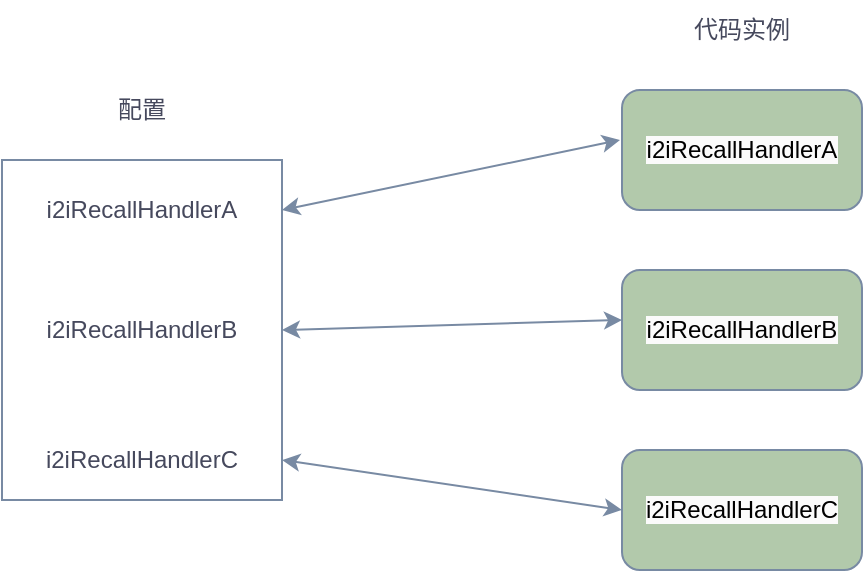 <mxfile version="22.1.21" type="github">
  <diagram name="第 1 页" id="8CkQSImnR_3H1WW3mYVL">
    <mxGraphModel dx="1434" dy="742" grid="1" gridSize="10" guides="1" tooltips="1" connect="1" arrows="1" fold="1" page="1" pageScale="1" pageWidth="827" pageHeight="1169" math="0" shadow="0">
      <root>
        <mxCell id="0" />
        <mxCell id="1" parent="0" />
        <mxCell id="soWNtq6E41yRjzi2BO8w-3" value="i2iRecallHandlerA" style="text;html=1;strokeColor=none;fillColor=none;align=center;verticalAlign=middle;whiteSpace=wrap;rounded=0;labelBackgroundColor=none;fontColor=#46495D;" vertex="1" parent="1">
          <mxGeometry x="130" y="460" width="140" height="30" as="geometry" />
        </mxCell>
        <mxCell id="soWNtq6E41yRjzi2BO8w-4" value="i2iRecallHandlerB" style="text;html=1;strokeColor=none;fillColor=none;align=center;verticalAlign=middle;whiteSpace=wrap;rounded=0;labelBackgroundColor=none;fontColor=#46495D;" vertex="1" parent="1">
          <mxGeometry x="130" y="520" width="140" height="30" as="geometry" />
        </mxCell>
        <mxCell id="soWNtq6E41yRjzi2BO8w-5" value="i2iRecallHandlerC" style="text;html=1;strokeColor=none;fillColor=none;align=center;verticalAlign=middle;whiteSpace=wrap;rounded=0;labelBackgroundColor=none;fontColor=#46495D;" vertex="1" parent="1">
          <mxGeometry x="130" y="585" width="140" height="30" as="geometry" />
        </mxCell>
        <mxCell id="soWNtq6E41yRjzi2BO8w-6" value="" style="rounded=0;whiteSpace=wrap;html=1;fillColor=none;labelBackgroundColor=none;strokeColor=#788AA3;fontColor=#46495D;" vertex="1" parent="1">
          <mxGeometry x="130" y="450" width="140" height="170" as="geometry" />
        </mxCell>
        <mxCell id="soWNtq6E41yRjzi2BO8w-7" value="&lt;meta charset=&quot;utf-8&quot;&gt;&lt;span style=&quot;color: rgb(0, 0, 0); font-family: Helvetica; font-size: 12px; font-style: normal; font-variant-ligatures: normal; font-variant-caps: normal; font-weight: 400; letter-spacing: normal; orphans: 2; text-align: center; text-indent: 0px; text-transform: none; widows: 2; word-spacing: 0px; -webkit-text-stroke-width: 0px; background-color: rgb(251, 251, 251); text-decoration-thickness: initial; text-decoration-style: initial; text-decoration-color: initial; float: none; display: inline !important;&quot;&gt;i2iRecallHandlerA&lt;/span&gt;" style="rounded=1;whiteSpace=wrap;html=1;labelBackgroundColor=none;fillColor=#B2C9AB;strokeColor=#788AA3;fontColor=#46495D;" vertex="1" parent="1">
          <mxGeometry x="440" y="415" width="120" height="60" as="geometry" />
        </mxCell>
        <mxCell id="soWNtq6E41yRjzi2BO8w-8" value="&lt;span style=&quot;color: rgb(0, 0, 0); font-family: Helvetica; font-size: 12px; font-style: normal; font-variant-ligatures: normal; font-variant-caps: normal; font-weight: 400; letter-spacing: normal; orphans: 2; text-align: center; text-indent: 0px; text-transform: none; widows: 2; word-spacing: 0px; -webkit-text-stroke-width: 0px; background-color: rgb(251, 251, 251); text-decoration-thickness: initial; text-decoration-style: initial; text-decoration-color: initial; float: none; display: inline !important;&quot;&gt;i2iRecallHandlerB&lt;/span&gt;" style="rounded=1;whiteSpace=wrap;html=1;labelBackgroundColor=none;fillColor=#B2C9AB;strokeColor=#788AA3;fontColor=#46495D;" vertex="1" parent="1">
          <mxGeometry x="440" y="505" width="120" height="60" as="geometry" />
        </mxCell>
        <mxCell id="soWNtq6E41yRjzi2BO8w-9" value="&lt;span style=&quot;color: rgb(0, 0, 0); font-family: Helvetica; font-size: 12px; font-style: normal; font-variant-ligatures: normal; font-variant-caps: normal; font-weight: 400; letter-spacing: normal; orphans: 2; text-align: center; text-indent: 0px; text-transform: none; widows: 2; word-spacing: 0px; -webkit-text-stroke-width: 0px; background-color: rgb(251, 251, 251); text-decoration-thickness: initial; text-decoration-style: initial; text-decoration-color: initial; float: none; display: inline !important;&quot;&gt;i2iRecallHandlerC&lt;/span&gt;" style="rounded=1;whiteSpace=wrap;html=1;labelBackgroundColor=none;fillColor=#B2C9AB;strokeColor=#788AA3;fontColor=#46495D;" vertex="1" parent="1">
          <mxGeometry x="440" y="595" width="120" height="60" as="geometry" />
        </mxCell>
        <mxCell id="soWNtq6E41yRjzi2BO8w-10" value="" style="endArrow=classic;startArrow=classic;html=1;rounded=0;exitX=1;exitY=0.5;exitDx=0;exitDy=0;labelBackgroundColor=none;strokeColor=#788AA3;fontColor=default;" edge="1" parent="1" source="soWNtq6E41yRjzi2BO8w-3">
          <mxGeometry width="50" height="50" relative="1" as="geometry">
            <mxPoint x="389" y="490" as="sourcePoint" />
            <mxPoint x="439" y="440" as="targetPoint" />
          </mxGeometry>
        </mxCell>
        <mxCell id="soWNtq6E41yRjzi2BO8w-11" value="" style="endArrow=classic;startArrow=classic;html=1;rounded=0;exitX=1;exitY=0.5;exitDx=0;exitDy=0;labelBackgroundColor=none;strokeColor=#788AA3;fontColor=default;" edge="1" parent="1" source="soWNtq6E41yRjzi2BO8w-4">
          <mxGeometry width="50" height="50" relative="1" as="geometry">
            <mxPoint x="271" y="565" as="sourcePoint" />
            <mxPoint x="440" y="530" as="targetPoint" />
          </mxGeometry>
        </mxCell>
        <mxCell id="soWNtq6E41yRjzi2BO8w-12" value="" style="endArrow=classic;startArrow=classic;html=1;rounded=0;exitX=1;exitY=0.5;exitDx=0;exitDy=0;labelBackgroundColor=none;strokeColor=#788AA3;fontColor=default;entryX=0;entryY=0.5;entryDx=0;entryDy=0;" edge="1" parent="1" source="soWNtq6E41yRjzi2BO8w-5" target="soWNtq6E41yRjzi2BO8w-9">
          <mxGeometry width="50" height="50" relative="1" as="geometry">
            <mxPoint x="271" y="655" as="sourcePoint" />
            <mxPoint x="440" y="620" as="targetPoint" />
          </mxGeometry>
        </mxCell>
        <mxCell id="soWNtq6E41yRjzi2BO8w-13" value="配置" style="text;html=1;strokeColor=none;fillColor=none;align=center;verticalAlign=middle;whiteSpace=wrap;rounded=0;labelBackgroundColor=none;fontColor=#46495D;" vertex="1" parent="1">
          <mxGeometry x="170" y="410" width="60" height="30" as="geometry" />
        </mxCell>
        <mxCell id="soWNtq6E41yRjzi2BO8w-19" value="代码实例" style="text;html=1;strokeColor=none;fillColor=none;align=center;verticalAlign=middle;whiteSpace=wrap;rounded=0;labelBackgroundColor=none;fontColor=#46495D;" vertex="1" parent="1">
          <mxGeometry x="470" y="370" width="60" height="30" as="geometry" />
        </mxCell>
      </root>
    </mxGraphModel>
  </diagram>
</mxfile>

